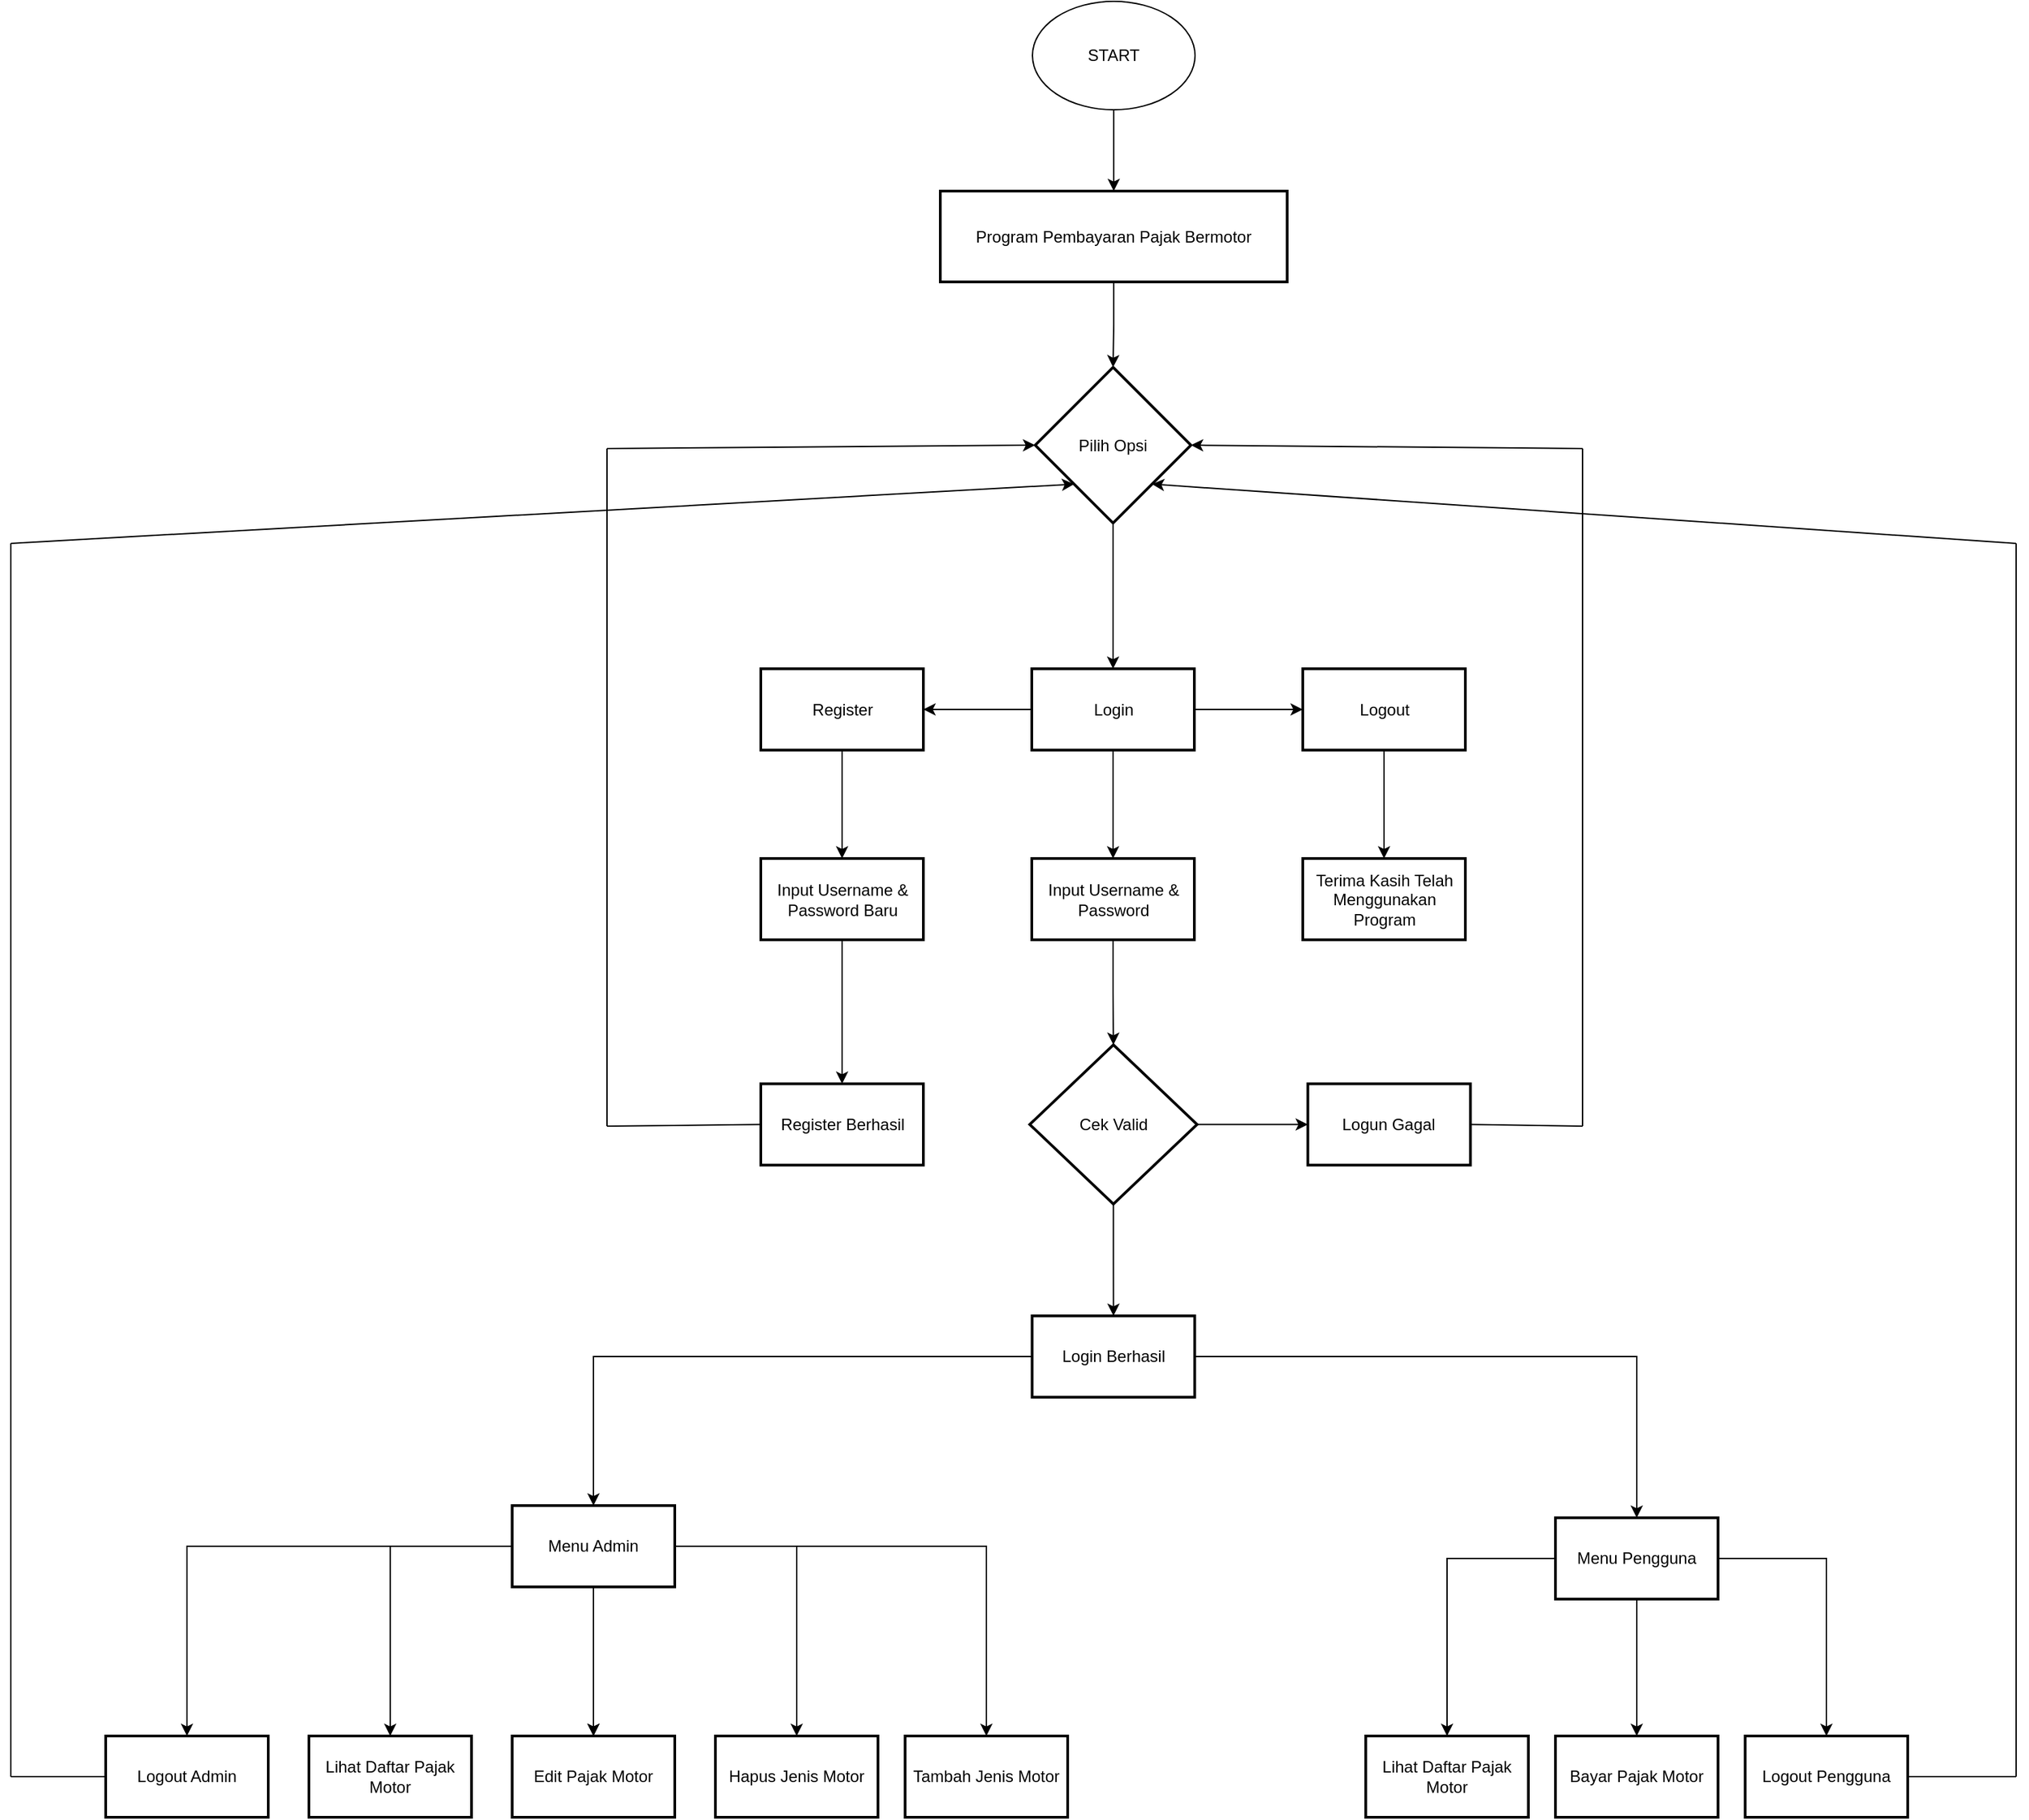 <mxfile version="24.7.17">
  <diagram id="C5RBs43oDa-KdzZeNtuy" name="Page-1">
    <mxGraphModel dx="2007" dy="2188" grid="1" gridSize="10" guides="1" tooltips="1" connect="1" arrows="1" fold="1" page="1" pageScale="1" pageWidth="827" pageHeight="1169" math="0" shadow="0">
      <root>
        <mxCell id="WIyWlLk6GJQsqaUBKTNV-0" />
        <mxCell id="WIyWlLk6GJQsqaUBKTNV-1" parent="WIyWlLk6GJQsqaUBKTNV-0" />
        <mxCell id="SzZz6POqMCVOrlCHHyYx-6" value="" style="edgeStyle=orthogonalEdgeStyle;rounded=0;orthogonalLoop=1;jettySize=auto;html=1;" edge="1" parent="WIyWlLk6GJQsqaUBKTNV-1" source="SzZz6POqMCVOrlCHHyYx-0" target="SzZz6POqMCVOrlCHHyYx-5">
          <mxGeometry relative="1" as="geometry" />
        </mxCell>
        <mxCell id="SzZz6POqMCVOrlCHHyYx-0" value="START" style="ellipse;whiteSpace=wrap;html=1;" vertex="1" parent="WIyWlLk6GJQsqaUBKTNV-1">
          <mxGeometry x="354" y="50" width="120" height="80" as="geometry" />
        </mxCell>
        <mxCell id="SzZz6POqMCVOrlCHHyYx-8" value="" style="edgeStyle=orthogonalEdgeStyle;rounded=0;orthogonalLoop=1;jettySize=auto;html=1;" edge="1" parent="WIyWlLk6GJQsqaUBKTNV-1" source="SzZz6POqMCVOrlCHHyYx-5" target="SzZz6POqMCVOrlCHHyYx-7">
          <mxGeometry relative="1" as="geometry" />
        </mxCell>
        <mxCell id="SzZz6POqMCVOrlCHHyYx-5" value="Program Pembayaran Pajak Bermotor" style="whiteSpace=wrap;strokeWidth=2;" vertex="1" parent="WIyWlLk6GJQsqaUBKTNV-1">
          <mxGeometry x="286" y="190" width="256" height="67" as="geometry" />
        </mxCell>
        <mxCell id="SzZz6POqMCVOrlCHHyYx-11" value="" style="edgeStyle=orthogonalEdgeStyle;rounded=0;orthogonalLoop=1;jettySize=auto;html=1;" edge="1" parent="WIyWlLk6GJQsqaUBKTNV-1" source="SzZz6POqMCVOrlCHHyYx-7" target="SzZz6POqMCVOrlCHHyYx-10">
          <mxGeometry relative="1" as="geometry" />
        </mxCell>
        <mxCell id="SzZz6POqMCVOrlCHHyYx-7" value="Pilih Opsi" style="rhombus;strokeWidth=2;whiteSpace=wrap;" vertex="1" parent="WIyWlLk6GJQsqaUBKTNV-1">
          <mxGeometry x="356" y="320" width="115" height="115" as="geometry" />
        </mxCell>
        <mxCell id="SzZz6POqMCVOrlCHHyYx-23" value="" style="edgeStyle=orthogonalEdgeStyle;rounded=0;orthogonalLoop=1;jettySize=auto;html=1;" edge="1" parent="WIyWlLk6GJQsqaUBKTNV-1" source="SzZz6POqMCVOrlCHHyYx-10" target="SzZz6POqMCVOrlCHHyYx-22">
          <mxGeometry relative="1" as="geometry" />
        </mxCell>
        <mxCell id="SzZz6POqMCVOrlCHHyYx-25" value="" style="edgeStyle=orthogonalEdgeStyle;rounded=0;orthogonalLoop=1;jettySize=auto;html=1;" edge="1" parent="WIyWlLk6GJQsqaUBKTNV-1" source="SzZz6POqMCVOrlCHHyYx-10" target="SzZz6POqMCVOrlCHHyYx-24">
          <mxGeometry relative="1" as="geometry" />
        </mxCell>
        <mxCell id="SzZz6POqMCVOrlCHHyYx-27" value="" style="edgeStyle=orthogonalEdgeStyle;rounded=0;orthogonalLoop=1;jettySize=auto;html=1;" edge="1" parent="WIyWlLk6GJQsqaUBKTNV-1" source="SzZz6POqMCVOrlCHHyYx-10" target="SzZz6POqMCVOrlCHHyYx-26">
          <mxGeometry relative="1" as="geometry" />
        </mxCell>
        <mxCell id="SzZz6POqMCVOrlCHHyYx-10" value="Login" style="whiteSpace=wrap;html=1;strokeWidth=2;" vertex="1" parent="WIyWlLk6GJQsqaUBKTNV-1">
          <mxGeometry x="353.5" y="542.5" width="120" height="60" as="geometry" />
        </mxCell>
        <mxCell id="SzZz6POqMCVOrlCHHyYx-73" value="" style="edgeStyle=orthogonalEdgeStyle;rounded=0;orthogonalLoop=1;jettySize=auto;html=1;" edge="1" parent="WIyWlLk6GJQsqaUBKTNV-1" source="SzZz6POqMCVOrlCHHyYx-22" target="SzZz6POqMCVOrlCHHyYx-72">
          <mxGeometry relative="1" as="geometry" />
        </mxCell>
        <mxCell id="SzZz6POqMCVOrlCHHyYx-22" value="Register" style="whiteSpace=wrap;html=1;strokeWidth=2;" vertex="1" parent="WIyWlLk6GJQsqaUBKTNV-1">
          <mxGeometry x="153.5" y="542.5" width="120" height="60" as="geometry" />
        </mxCell>
        <mxCell id="SzZz6POqMCVOrlCHHyYx-82" value="" style="edgeStyle=orthogonalEdgeStyle;rounded=0;orthogonalLoop=1;jettySize=auto;html=1;" edge="1" parent="WIyWlLk6GJQsqaUBKTNV-1" source="SzZz6POqMCVOrlCHHyYx-24" target="SzZz6POqMCVOrlCHHyYx-81">
          <mxGeometry relative="1" as="geometry" />
        </mxCell>
        <mxCell id="SzZz6POqMCVOrlCHHyYx-24" value="Logout" style="whiteSpace=wrap;html=1;strokeWidth=2;" vertex="1" parent="WIyWlLk6GJQsqaUBKTNV-1">
          <mxGeometry x="553.5" y="542.5" width="120" height="60" as="geometry" />
        </mxCell>
        <mxCell id="SzZz6POqMCVOrlCHHyYx-29" value="" style="edgeStyle=orthogonalEdgeStyle;rounded=0;orthogonalLoop=1;jettySize=auto;html=1;" edge="1" parent="WIyWlLk6GJQsqaUBKTNV-1" source="SzZz6POqMCVOrlCHHyYx-26" target="SzZz6POqMCVOrlCHHyYx-28">
          <mxGeometry relative="1" as="geometry" />
        </mxCell>
        <mxCell id="SzZz6POqMCVOrlCHHyYx-26" value="Input Username &amp;amp; Password" style="whiteSpace=wrap;html=1;strokeWidth=2;" vertex="1" parent="WIyWlLk6GJQsqaUBKTNV-1">
          <mxGeometry x="353.5" y="682.5" width="120" height="60" as="geometry" />
        </mxCell>
        <mxCell id="SzZz6POqMCVOrlCHHyYx-31" value="" style="edgeStyle=orthogonalEdgeStyle;rounded=0;orthogonalLoop=1;jettySize=auto;html=1;" edge="1" parent="WIyWlLk6GJQsqaUBKTNV-1" source="SzZz6POqMCVOrlCHHyYx-28" target="SzZz6POqMCVOrlCHHyYx-30">
          <mxGeometry relative="1" as="geometry" />
        </mxCell>
        <mxCell id="SzZz6POqMCVOrlCHHyYx-59" value="" style="edgeStyle=orthogonalEdgeStyle;rounded=0;orthogonalLoop=1;jettySize=auto;html=1;" edge="1" parent="WIyWlLk6GJQsqaUBKTNV-1" source="SzZz6POqMCVOrlCHHyYx-28" target="SzZz6POqMCVOrlCHHyYx-58">
          <mxGeometry relative="1" as="geometry" />
        </mxCell>
        <mxCell id="SzZz6POqMCVOrlCHHyYx-28" value="Cek Valid" style="rhombus;whiteSpace=wrap;html=1;strokeWidth=2;" vertex="1" parent="WIyWlLk6GJQsqaUBKTNV-1">
          <mxGeometry x="352" y="820" width="123.5" height="117.5" as="geometry" />
        </mxCell>
        <mxCell id="SzZz6POqMCVOrlCHHyYx-33" value="" style="edgeStyle=orthogonalEdgeStyle;rounded=0;orthogonalLoop=1;jettySize=auto;html=1;" edge="1" parent="WIyWlLk6GJQsqaUBKTNV-1" source="SzZz6POqMCVOrlCHHyYx-30" target="SzZz6POqMCVOrlCHHyYx-32">
          <mxGeometry relative="1" as="geometry" />
        </mxCell>
        <mxCell id="SzZz6POqMCVOrlCHHyYx-35" value="" style="edgeStyle=orthogonalEdgeStyle;rounded=0;orthogonalLoop=1;jettySize=auto;html=1;" edge="1" parent="WIyWlLk6GJQsqaUBKTNV-1" source="SzZz6POqMCVOrlCHHyYx-30" target="SzZz6POqMCVOrlCHHyYx-34">
          <mxGeometry relative="1" as="geometry" />
        </mxCell>
        <mxCell id="SzZz6POqMCVOrlCHHyYx-30" value="Login Berhasil" style="whiteSpace=wrap;html=1;strokeWidth=2;" vertex="1" parent="WIyWlLk6GJQsqaUBKTNV-1">
          <mxGeometry x="353.75" y="1020" width="120" height="60" as="geometry" />
        </mxCell>
        <mxCell id="SzZz6POqMCVOrlCHHyYx-37" value="" style="edgeStyle=orthogonalEdgeStyle;rounded=0;orthogonalLoop=1;jettySize=auto;html=1;" edge="1" parent="WIyWlLk6GJQsqaUBKTNV-1" source="SzZz6POqMCVOrlCHHyYx-32" target="SzZz6POqMCVOrlCHHyYx-36">
          <mxGeometry relative="1" as="geometry" />
        </mxCell>
        <mxCell id="SzZz6POqMCVOrlCHHyYx-39" value="" style="edgeStyle=orthogonalEdgeStyle;rounded=0;orthogonalLoop=1;jettySize=auto;html=1;" edge="1" parent="WIyWlLk6GJQsqaUBKTNV-1" source="SzZz6POqMCVOrlCHHyYx-32" target="SzZz6POqMCVOrlCHHyYx-38">
          <mxGeometry relative="1" as="geometry" />
        </mxCell>
        <mxCell id="SzZz6POqMCVOrlCHHyYx-40" value="" style="edgeStyle=orthogonalEdgeStyle;rounded=0;orthogonalLoop=1;jettySize=auto;html=1;" edge="1" parent="WIyWlLk6GJQsqaUBKTNV-1" source="SzZz6POqMCVOrlCHHyYx-32" target="SzZz6POqMCVOrlCHHyYx-38">
          <mxGeometry relative="1" as="geometry" />
        </mxCell>
        <mxCell id="SzZz6POqMCVOrlCHHyYx-43" value="" style="edgeStyle=orthogonalEdgeStyle;rounded=0;orthogonalLoop=1;jettySize=auto;html=1;" edge="1" parent="WIyWlLk6GJQsqaUBKTNV-1" source="SzZz6POqMCVOrlCHHyYx-32" target="SzZz6POqMCVOrlCHHyYx-42">
          <mxGeometry relative="1" as="geometry" />
        </mxCell>
        <mxCell id="SzZz6POqMCVOrlCHHyYx-45" value="" style="edgeStyle=orthogonalEdgeStyle;rounded=0;orthogonalLoop=1;jettySize=auto;html=1;" edge="1" parent="WIyWlLk6GJQsqaUBKTNV-1" source="SzZz6POqMCVOrlCHHyYx-32" target="SzZz6POqMCVOrlCHHyYx-44">
          <mxGeometry relative="1" as="geometry" />
        </mxCell>
        <mxCell id="SzZz6POqMCVOrlCHHyYx-47" value="" style="edgeStyle=orthogonalEdgeStyle;rounded=0;orthogonalLoop=1;jettySize=auto;html=1;" edge="1" parent="WIyWlLk6GJQsqaUBKTNV-1" source="SzZz6POqMCVOrlCHHyYx-32" target="SzZz6POqMCVOrlCHHyYx-46">
          <mxGeometry relative="1" as="geometry" />
        </mxCell>
        <mxCell id="SzZz6POqMCVOrlCHHyYx-32" value="Menu Admin" style="whiteSpace=wrap;html=1;strokeWidth=2;" vertex="1" parent="WIyWlLk6GJQsqaUBKTNV-1">
          <mxGeometry x="-30" y="1160" width="120" height="60" as="geometry" />
        </mxCell>
        <mxCell id="SzZz6POqMCVOrlCHHyYx-49" value="" style="edgeStyle=orthogonalEdgeStyle;rounded=0;orthogonalLoop=1;jettySize=auto;html=1;" edge="1" parent="WIyWlLk6GJQsqaUBKTNV-1" source="SzZz6POqMCVOrlCHHyYx-34" target="SzZz6POqMCVOrlCHHyYx-48">
          <mxGeometry relative="1" as="geometry" />
        </mxCell>
        <mxCell id="SzZz6POqMCVOrlCHHyYx-51" value="" style="edgeStyle=orthogonalEdgeStyle;rounded=0;orthogonalLoop=1;jettySize=auto;html=1;" edge="1" parent="WIyWlLk6GJQsqaUBKTNV-1" source="SzZz6POqMCVOrlCHHyYx-34" target="SzZz6POqMCVOrlCHHyYx-50">
          <mxGeometry relative="1" as="geometry" />
        </mxCell>
        <mxCell id="SzZz6POqMCVOrlCHHyYx-53" value="" style="edgeStyle=orthogonalEdgeStyle;rounded=0;orthogonalLoop=1;jettySize=auto;html=1;" edge="1" parent="WIyWlLk6GJQsqaUBKTNV-1" source="SzZz6POqMCVOrlCHHyYx-34" target="SzZz6POqMCVOrlCHHyYx-52">
          <mxGeometry relative="1" as="geometry" />
        </mxCell>
        <mxCell id="SzZz6POqMCVOrlCHHyYx-34" value="Menu Pengguna" style="whiteSpace=wrap;html=1;strokeWidth=2;" vertex="1" parent="WIyWlLk6GJQsqaUBKTNV-1">
          <mxGeometry x="740" y="1169" width="120" height="60" as="geometry" />
        </mxCell>
        <mxCell id="SzZz6POqMCVOrlCHHyYx-36" value="Lihat Daftar Pajak Motor" style="whiteSpace=wrap;html=1;strokeWidth=2;" vertex="1" parent="WIyWlLk6GJQsqaUBKTNV-1">
          <mxGeometry x="-180" y="1330" width="120" height="60" as="geometry" />
        </mxCell>
        <mxCell id="SzZz6POqMCVOrlCHHyYx-38" value="Edit Pajak Motor" style="whiteSpace=wrap;html=1;strokeWidth=2;" vertex="1" parent="WIyWlLk6GJQsqaUBKTNV-1">
          <mxGeometry x="-30" y="1330" width="120" height="60" as="geometry" />
        </mxCell>
        <mxCell id="SzZz6POqMCVOrlCHHyYx-42" value="Hapus Jenis Motor" style="whiteSpace=wrap;html=1;strokeWidth=2;" vertex="1" parent="WIyWlLk6GJQsqaUBKTNV-1">
          <mxGeometry x="120" y="1330" width="120" height="60" as="geometry" />
        </mxCell>
        <mxCell id="SzZz6POqMCVOrlCHHyYx-44" value="Tambah Jenis Motor" style="whiteSpace=wrap;html=1;strokeWidth=2;" vertex="1" parent="WIyWlLk6GJQsqaUBKTNV-1">
          <mxGeometry x="260" y="1330" width="120" height="60" as="geometry" />
        </mxCell>
        <mxCell id="SzZz6POqMCVOrlCHHyYx-46" value="Logout Admin" style="whiteSpace=wrap;html=1;strokeWidth=2;" vertex="1" parent="WIyWlLk6GJQsqaUBKTNV-1">
          <mxGeometry x="-330" y="1330" width="120" height="60" as="geometry" />
        </mxCell>
        <mxCell id="SzZz6POqMCVOrlCHHyYx-48" value="Bayar Pajak Motor" style="whiteSpace=wrap;html=1;strokeWidth=2;" vertex="1" parent="WIyWlLk6GJQsqaUBKTNV-1">
          <mxGeometry x="740" y="1330" width="120" height="60" as="geometry" />
        </mxCell>
        <mxCell id="SzZz6POqMCVOrlCHHyYx-50" value="Lihat Daftar Pajak Motor" style="whiteSpace=wrap;html=1;strokeWidth=2;" vertex="1" parent="WIyWlLk6GJQsqaUBKTNV-1">
          <mxGeometry x="600" y="1330" width="120" height="60" as="geometry" />
        </mxCell>
        <mxCell id="SzZz6POqMCVOrlCHHyYx-52" value="Logout Pengguna" style="whiteSpace=wrap;html=1;strokeWidth=2;" vertex="1" parent="WIyWlLk6GJQsqaUBKTNV-1">
          <mxGeometry x="880" y="1330" width="120" height="60" as="geometry" />
        </mxCell>
        <mxCell id="SzZz6POqMCVOrlCHHyYx-58" value="Logun Gagal" style="whiteSpace=wrap;html=1;strokeWidth=2;" vertex="1" parent="WIyWlLk6GJQsqaUBKTNV-1">
          <mxGeometry x="557.25" y="848.75" width="120" height="60" as="geometry" />
        </mxCell>
        <mxCell id="SzZz6POqMCVOrlCHHyYx-69" value="" style="endArrow=none;html=1;rounded=0;exitX=1;exitY=0.5;exitDx=0;exitDy=0;" edge="1" parent="WIyWlLk6GJQsqaUBKTNV-1" source="SzZz6POqMCVOrlCHHyYx-58">
          <mxGeometry width="50" height="50" relative="1" as="geometry">
            <mxPoint x="690" y="880" as="sourcePoint" />
            <mxPoint x="760" y="880" as="targetPoint" />
          </mxGeometry>
        </mxCell>
        <mxCell id="SzZz6POqMCVOrlCHHyYx-70" value="" style="endArrow=none;html=1;rounded=0;" edge="1" parent="WIyWlLk6GJQsqaUBKTNV-1">
          <mxGeometry width="50" height="50" relative="1" as="geometry">
            <mxPoint x="760" y="880" as="sourcePoint" />
            <mxPoint x="760" y="380" as="targetPoint" />
          </mxGeometry>
        </mxCell>
        <mxCell id="SzZz6POqMCVOrlCHHyYx-71" value="" style="endArrow=classic;html=1;rounded=0;entryX=1;entryY=0.5;entryDx=0;entryDy=0;" edge="1" parent="WIyWlLk6GJQsqaUBKTNV-1" target="SzZz6POqMCVOrlCHHyYx-7">
          <mxGeometry width="50" height="50" relative="1" as="geometry">
            <mxPoint x="760" y="380" as="sourcePoint" />
            <mxPoint x="760" y="340" as="targetPoint" />
          </mxGeometry>
        </mxCell>
        <mxCell id="SzZz6POqMCVOrlCHHyYx-75" value="" style="edgeStyle=orthogonalEdgeStyle;rounded=0;orthogonalLoop=1;jettySize=auto;html=1;" edge="1" parent="WIyWlLk6GJQsqaUBKTNV-1" source="SzZz6POqMCVOrlCHHyYx-72" target="SzZz6POqMCVOrlCHHyYx-74">
          <mxGeometry relative="1" as="geometry" />
        </mxCell>
        <mxCell id="SzZz6POqMCVOrlCHHyYx-72" value="Input Username &amp;amp; Password Baru" style="whiteSpace=wrap;html=1;strokeWidth=2;" vertex="1" parent="WIyWlLk6GJQsqaUBKTNV-1">
          <mxGeometry x="153.5" y="682.5" width="120" height="60" as="geometry" />
        </mxCell>
        <mxCell id="SzZz6POqMCVOrlCHHyYx-74" value="Register Berhasil" style="whiteSpace=wrap;html=1;strokeWidth=2;" vertex="1" parent="WIyWlLk6GJQsqaUBKTNV-1">
          <mxGeometry x="153.5" y="848.75" width="120" height="60" as="geometry" />
        </mxCell>
        <mxCell id="SzZz6POqMCVOrlCHHyYx-78" value="" style="endArrow=none;html=1;rounded=0;exitX=0;exitY=0.5;exitDx=0;exitDy=0;" edge="1" parent="WIyWlLk6GJQsqaUBKTNV-1" source="SzZz6POqMCVOrlCHHyYx-74">
          <mxGeometry width="50" height="50" relative="1" as="geometry">
            <mxPoint x="90" y="898.75" as="sourcePoint" />
            <mxPoint x="40" y="880" as="targetPoint" />
          </mxGeometry>
        </mxCell>
        <mxCell id="SzZz6POqMCVOrlCHHyYx-79" value="" style="endArrow=none;html=1;rounded=0;" edge="1" parent="WIyWlLk6GJQsqaUBKTNV-1">
          <mxGeometry width="50" height="50" relative="1" as="geometry">
            <mxPoint x="40" y="880" as="sourcePoint" />
            <mxPoint x="40" y="380" as="targetPoint" />
          </mxGeometry>
        </mxCell>
        <mxCell id="SzZz6POqMCVOrlCHHyYx-80" value="" style="endArrow=classic;html=1;rounded=0;entryX=0;entryY=0.5;entryDx=0;entryDy=0;" edge="1" parent="WIyWlLk6GJQsqaUBKTNV-1" target="SzZz6POqMCVOrlCHHyYx-7">
          <mxGeometry width="50" height="50" relative="1" as="geometry">
            <mxPoint x="40" y="380" as="sourcePoint" />
            <mxPoint x="90" y="330" as="targetPoint" />
          </mxGeometry>
        </mxCell>
        <mxCell id="SzZz6POqMCVOrlCHHyYx-81" value="Terima Kasih Telah Menggunakan Program" style="whiteSpace=wrap;html=1;strokeWidth=2;" vertex="1" parent="WIyWlLk6GJQsqaUBKTNV-1">
          <mxGeometry x="553.5" y="682.5" width="120" height="60" as="geometry" />
        </mxCell>
        <mxCell id="SzZz6POqMCVOrlCHHyYx-83" value="" style="endArrow=none;html=1;rounded=0;exitX=1;exitY=0.5;exitDx=0;exitDy=0;" edge="1" parent="WIyWlLk6GJQsqaUBKTNV-1" source="SzZz6POqMCVOrlCHHyYx-52">
          <mxGeometry width="50" height="50" relative="1" as="geometry">
            <mxPoint x="1010" y="1360" as="sourcePoint" />
            <mxPoint x="1080" y="1360" as="targetPoint" />
          </mxGeometry>
        </mxCell>
        <mxCell id="SzZz6POqMCVOrlCHHyYx-84" value="" style="endArrow=none;html=1;rounded=0;" edge="1" parent="WIyWlLk6GJQsqaUBKTNV-1">
          <mxGeometry width="50" height="50" relative="1" as="geometry">
            <mxPoint x="1080" y="1360" as="sourcePoint" />
            <mxPoint x="1080" y="450" as="targetPoint" />
          </mxGeometry>
        </mxCell>
        <mxCell id="SzZz6POqMCVOrlCHHyYx-85" value="" style="endArrow=classic;html=1;rounded=0;entryX=1;entryY=1;entryDx=0;entryDy=0;" edge="1" parent="WIyWlLk6GJQsqaUBKTNV-1" target="SzZz6POqMCVOrlCHHyYx-7">
          <mxGeometry width="50" height="50" relative="1" as="geometry">
            <mxPoint x="1080" y="450" as="sourcePoint" />
            <mxPoint x="1130" y="400" as="targetPoint" />
          </mxGeometry>
        </mxCell>
        <mxCell id="SzZz6POqMCVOrlCHHyYx-87" value="" style="endArrow=none;html=1;rounded=0;entryX=0;entryY=0.5;entryDx=0;entryDy=0;" edge="1" parent="WIyWlLk6GJQsqaUBKTNV-1" target="SzZz6POqMCVOrlCHHyYx-46">
          <mxGeometry width="50" height="50" relative="1" as="geometry">
            <mxPoint x="-400" y="1360" as="sourcePoint" />
            <mxPoint x="-333" y="1359.17" as="targetPoint" />
          </mxGeometry>
        </mxCell>
        <mxCell id="SzZz6POqMCVOrlCHHyYx-88" value="" style="endArrow=none;html=1;rounded=0;" edge="1" parent="WIyWlLk6GJQsqaUBKTNV-1">
          <mxGeometry width="50" height="50" relative="1" as="geometry">
            <mxPoint x="-400" y="1360" as="sourcePoint" />
            <mxPoint x="-400" y="450" as="targetPoint" />
          </mxGeometry>
        </mxCell>
        <mxCell id="SzZz6POqMCVOrlCHHyYx-89" value="" style="endArrow=classic;html=1;rounded=0;entryX=0;entryY=1;entryDx=0;entryDy=0;" edge="1" parent="WIyWlLk6GJQsqaUBKTNV-1" target="SzZz6POqMCVOrlCHHyYx-7">
          <mxGeometry width="50" height="50" relative="1" as="geometry">
            <mxPoint x="-400" y="450" as="sourcePoint" />
            <mxPoint x="-1030" y="400" as="targetPoint" />
          </mxGeometry>
        </mxCell>
      </root>
    </mxGraphModel>
  </diagram>
</mxfile>
